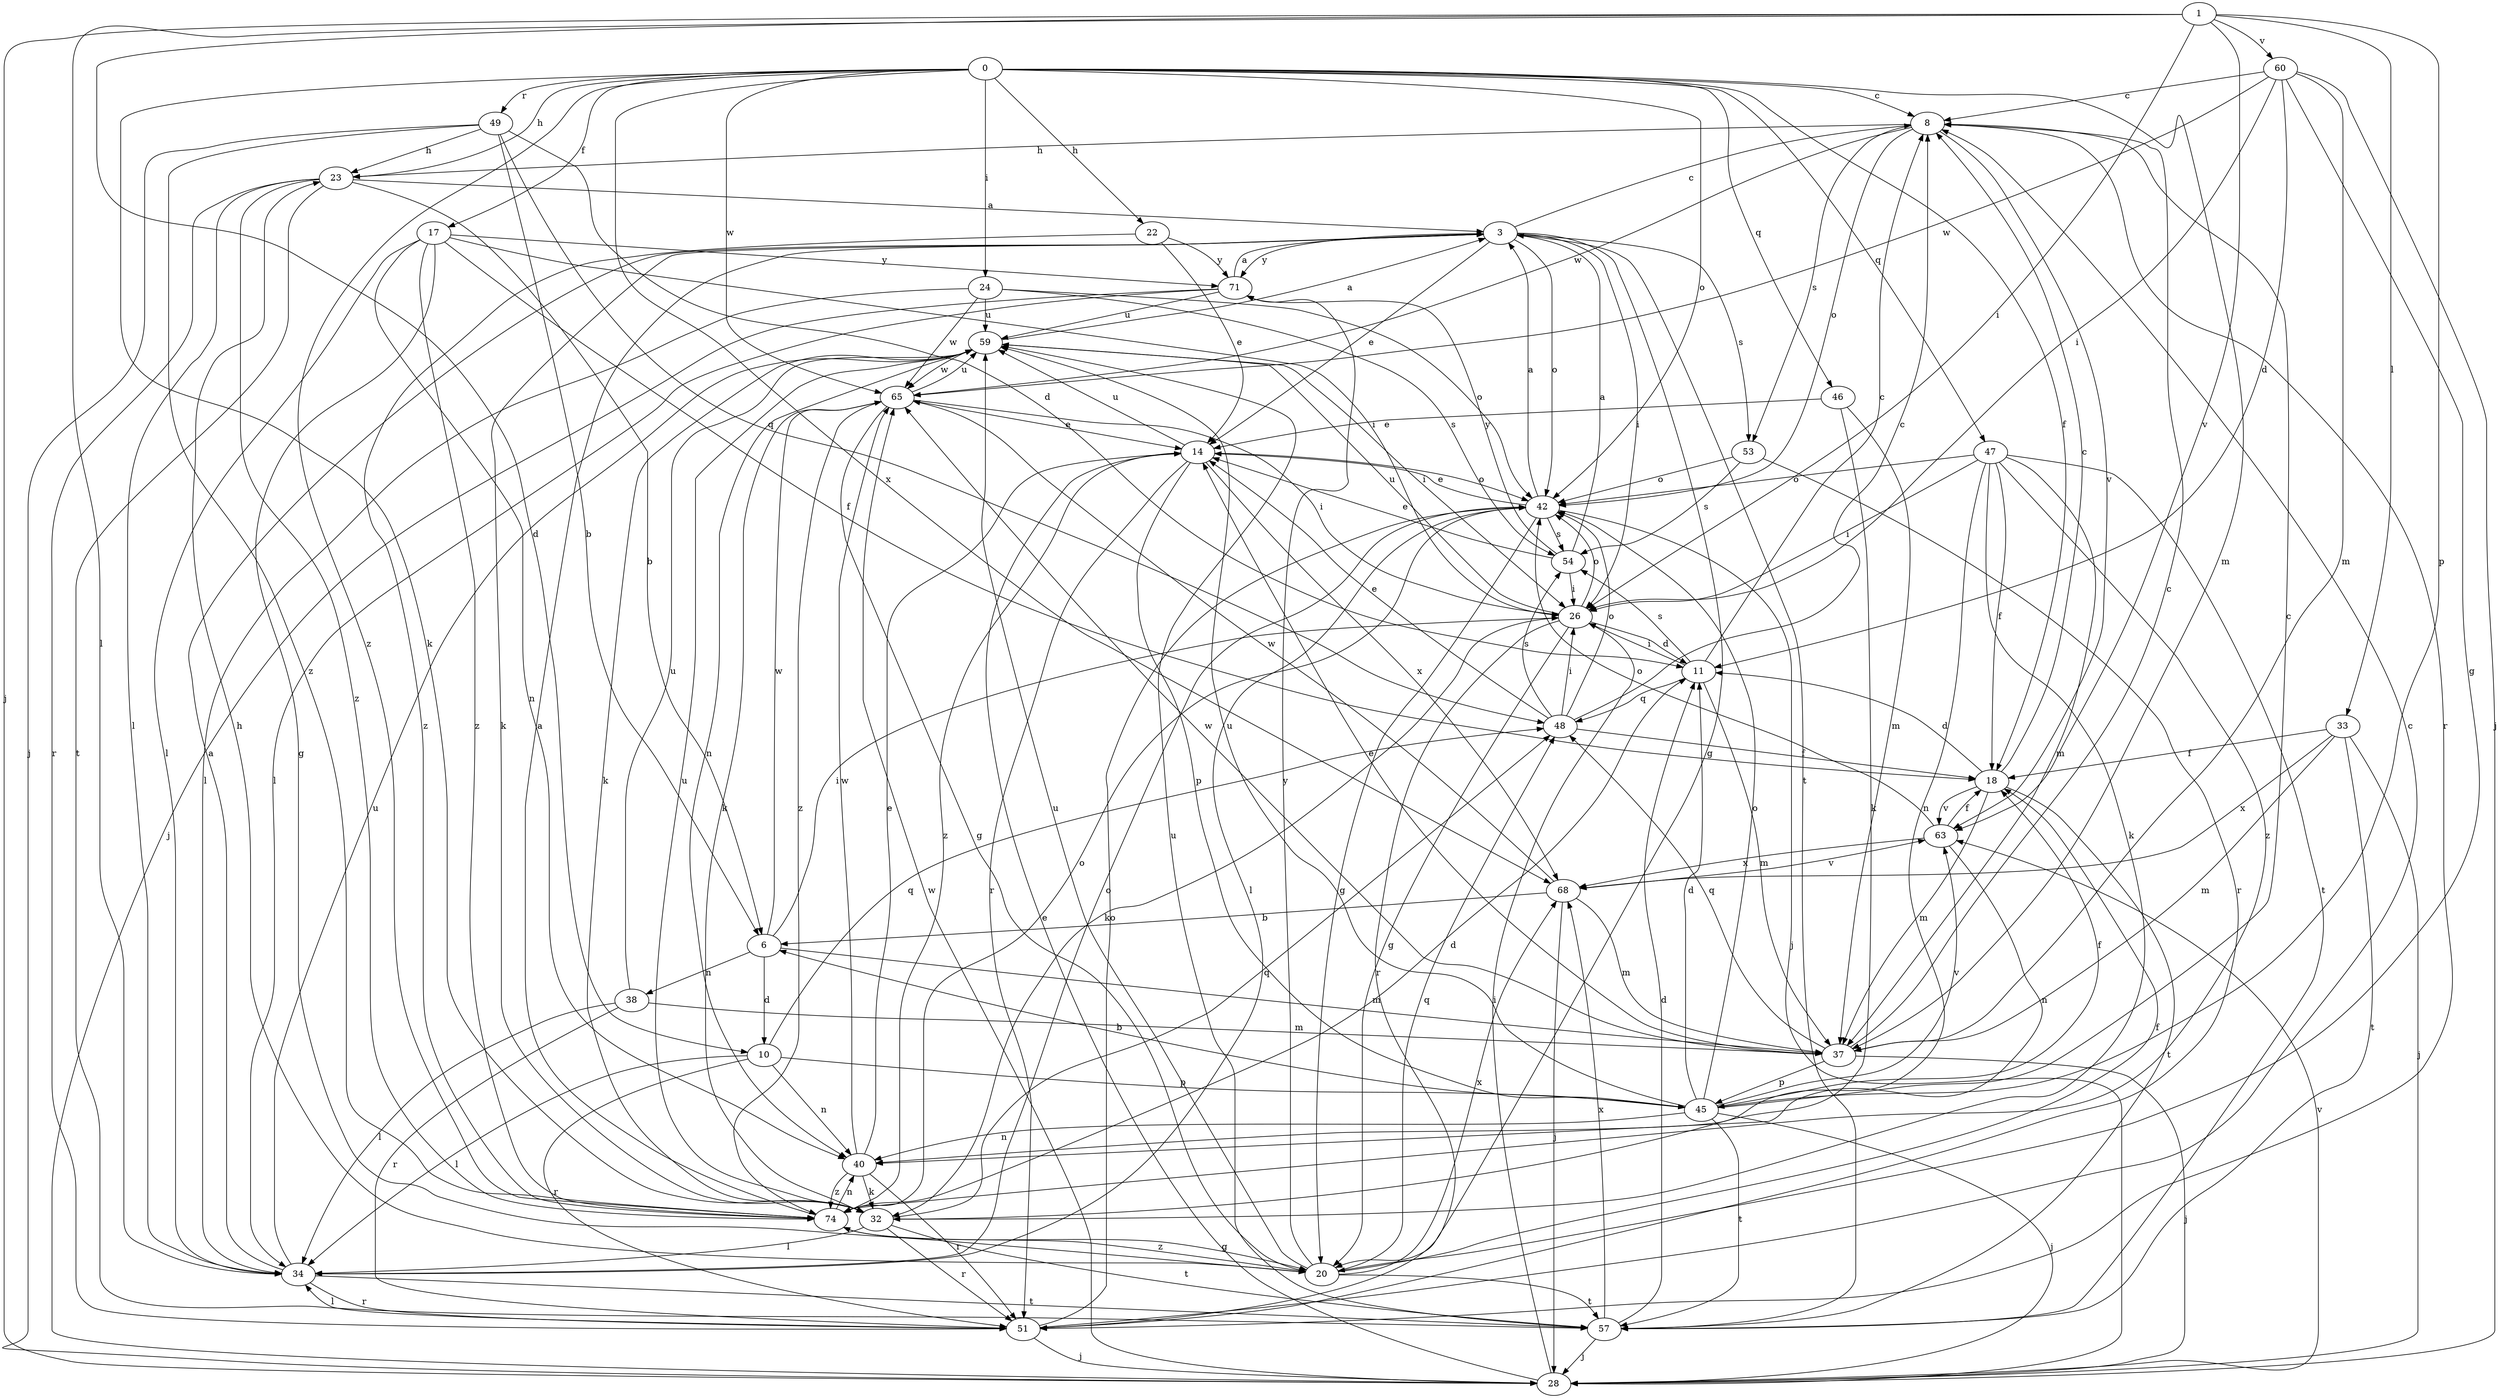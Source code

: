 strict digraph  {
0;
1;
3;
6;
8;
10;
11;
14;
17;
18;
20;
22;
23;
24;
26;
28;
32;
33;
34;
37;
38;
40;
42;
45;
46;
47;
48;
49;
51;
53;
54;
57;
59;
60;
63;
65;
68;
71;
74;
0 -> 8  [label=c];
0 -> 17  [label=f];
0 -> 18  [label=f];
0 -> 22  [label=h];
0 -> 23  [label=h];
0 -> 24  [label=i];
0 -> 32  [label=k];
0 -> 37  [label=m];
0 -> 42  [label=o];
0 -> 46  [label=q];
0 -> 47  [label=q];
0 -> 49  [label=r];
0 -> 65  [label=w];
0 -> 68  [label=x];
0 -> 74  [label=z];
1 -> 10  [label=d];
1 -> 26  [label=i];
1 -> 28  [label=j];
1 -> 33  [label=l];
1 -> 34  [label=l];
1 -> 45  [label=p];
1 -> 60  [label=v];
1 -> 63  [label=v];
3 -> 8  [label=c];
3 -> 14  [label=e];
3 -> 20  [label=g];
3 -> 26  [label=i];
3 -> 32  [label=k];
3 -> 42  [label=o];
3 -> 53  [label=s];
3 -> 57  [label=t];
3 -> 71  [label=y];
6 -> 10  [label=d];
6 -> 26  [label=i];
6 -> 37  [label=m];
6 -> 38  [label=n];
6 -> 65  [label=w];
8 -> 23  [label=h];
8 -> 42  [label=o];
8 -> 51  [label=r];
8 -> 53  [label=s];
8 -> 63  [label=v];
8 -> 65  [label=w];
10 -> 34  [label=l];
10 -> 40  [label=n];
10 -> 45  [label=p];
10 -> 48  [label=q];
10 -> 51  [label=r];
11 -> 8  [label=c];
11 -> 26  [label=i];
11 -> 37  [label=m];
11 -> 48  [label=q];
11 -> 54  [label=s];
14 -> 42  [label=o];
14 -> 45  [label=p];
14 -> 51  [label=r];
14 -> 59  [label=u];
14 -> 68  [label=x];
14 -> 74  [label=z];
17 -> 18  [label=f];
17 -> 20  [label=g];
17 -> 26  [label=i];
17 -> 34  [label=l];
17 -> 40  [label=n];
17 -> 71  [label=y];
17 -> 74  [label=z];
18 -> 8  [label=c];
18 -> 11  [label=d];
18 -> 37  [label=m];
18 -> 57  [label=t];
18 -> 63  [label=v];
20 -> 18  [label=f];
20 -> 23  [label=h];
20 -> 48  [label=q];
20 -> 57  [label=t];
20 -> 59  [label=u];
20 -> 68  [label=x];
20 -> 71  [label=y];
20 -> 74  [label=z];
22 -> 14  [label=e];
22 -> 71  [label=y];
22 -> 74  [label=z];
23 -> 3  [label=a];
23 -> 6  [label=b];
23 -> 34  [label=l];
23 -> 51  [label=r];
23 -> 57  [label=t];
23 -> 74  [label=z];
24 -> 34  [label=l];
24 -> 42  [label=o];
24 -> 54  [label=s];
24 -> 59  [label=u];
24 -> 65  [label=w];
26 -> 11  [label=d];
26 -> 20  [label=g];
26 -> 32  [label=k];
26 -> 42  [label=o];
26 -> 51  [label=r];
26 -> 59  [label=u];
28 -> 14  [label=e];
28 -> 26  [label=i];
28 -> 63  [label=v];
28 -> 65  [label=w];
32 -> 34  [label=l];
32 -> 48  [label=q];
32 -> 51  [label=r];
32 -> 57  [label=t];
32 -> 59  [label=u];
33 -> 18  [label=f];
33 -> 28  [label=j];
33 -> 37  [label=m];
33 -> 57  [label=t];
33 -> 68  [label=x];
34 -> 3  [label=a];
34 -> 42  [label=o];
34 -> 51  [label=r];
34 -> 57  [label=t];
34 -> 59  [label=u];
37 -> 8  [label=c];
37 -> 14  [label=e];
37 -> 28  [label=j];
37 -> 45  [label=p];
37 -> 48  [label=q];
37 -> 65  [label=w];
38 -> 34  [label=l];
38 -> 37  [label=m];
38 -> 51  [label=r];
38 -> 59  [label=u];
40 -> 14  [label=e];
40 -> 32  [label=k];
40 -> 51  [label=r];
40 -> 65  [label=w];
40 -> 74  [label=z];
42 -> 3  [label=a];
42 -> 14  [label=e];
42 -> 20  [label=g];
42 -> 28  [label=j];
42 -> 34  [label=l];
42 -> 54  [label=s];
45 -> 6  [label=b];
45 -> 8  [label=c];
45 -> 11  [label=d];
45 -> 18  [label=f];
45 -> 28  [label=j];
45 -> 40  [label=n];
45 -> 42  [label=o];
45 -> 57  [label=t];
45 -> 59  [label=u];
45 -> 63  [label=v];
46 -> 14  [label=e];
46 -> 32  [label=k];
46 -> 37  [label=m];
47 -> 18  [label=f];
47 -> 26  [label=i];
47 -> 32  [label=k];
47 -> 37  [label=m];
47 -> 40  [label=n];
47 -> 42  [label=o];
47 -> 57  [label=t];
47 -> 74  [label=z];
48 -> 8  [label=c];
48 -> 14  [label=e];
48 -> 18  [label=f];
48 -> 26  [label=i];
48 -> 42  [label=o];
48 -> 54  [label=s];
49 -> 6  [label=b];
49 -> 11  [label=d];
49 -> 23  [label=h];
49 -> 28  [label=j];
49 -> 48  [label=q];
49 -> 74  [label=z];
51 -> 8  [label=c];
51 -> 28  [label=j];
51 -> 34  [label=l];
51 -> 42  [label=o];
53 -> 42  [label=o];
53 -> 51  [label=r];
53 -> 54  [label=s];
54 -> 3  [label=a];
54 -> 14  [label=e];
54 -> 26  [label=i];
54 -> 71  [label=y];
57 -> 11  [label=d];
57 -> 28  [label=j];
57 -> 59  [label=u];
57 -> 68  [label=x];
59 -> 3  [label=a];
59 -> 26  [label=i];
59 -> 32  [label=k];
59 -> 40  [label=n];
59 -> 65  [label=w];
60 -> 8  [label=c];
60 -> 11  [label=d];
60 -> 20  [label=g];
60 -> 26  [label=i];
60 -> 28  [label=j];
60 -> 37  [label=m];
60 -> 65  [label=w];
63 -> 18  [label=f];
63 -> 40  [label=n];
63 -> 42  [label=o];
63 -> 68  [label=x];
65 -> 14  [label=e];
65 -> 20  [label=g];
65 -> 26  [label=i];
65 -> 32  [label=k];
65 -> 59  [label=u];
65 -> 74  [label=z];
68 -> 6  [label=b];
68 -> 28  [label=j];
68 -> 37  [label=m];
68 -> 63  [label=v];
68 -> 65  [label=w];
71 -> 3  [label=a];
71 -> 28  [label=j];
71 -> 34  [label=l];
71 -> 59  [label=u];
74 -> 3  [label=a];
74 -> 11  [label=d];
74 -> 20  [label=g];
74 -> 40  [label=n];
74 -> 42  [label=o];
}
